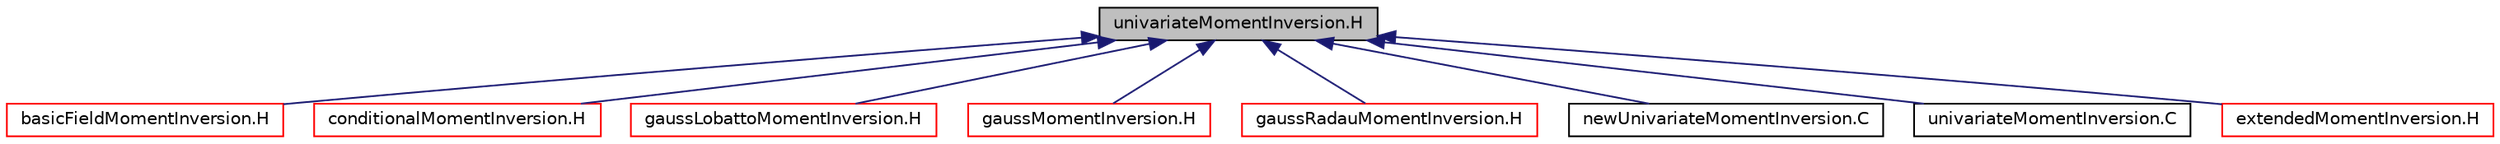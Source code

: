 digraph "univariateMomentInversion.H"
{
  bgcolor="transparent";
  edge [fontname="Helvetica",fontsize="10",labelfontname="Helvetica",labelfontsize="10"];
  node [fontname="Helvetica",fontsize="10",shape=record];
  Node1 [label="univariateMomentInversion.H",height=0.2,width=0.4,color="black", fillcolor="grey75", style="filled", fontcolor="black"];
  Node1 -> Node2 [dir="back",color="midnightblue",fontsize="10",style="solid",fontname="Helvetica"];
  Node2 [label="basicFieldMomentInversion.H",height=0.2,width=0.4,color="red",URL="$a00201.html"];
  Node1 -> Node3 [dir="back",color="midnightblue",fontsize="10",style="solid",fontname="Helvetica"];
  Node3 [label="conditionalMomentInversion.H",height=0.2,width=0.4,color="red",URL="$a00222.html"];
  Node1 -> Node4 [dir="back",color="midnightblue",fontsize="10",style="solid",fontname="Helvetica"];
  Node4 [label="gaussLobattoMomentInversion.H",height=0.2,width=0.4,color="red",URL="$a00299.html"];
  Node1 -> Node5 [dir="back",color="midnightblue",fontsize="10",style="solid",fontname="Helvetica"];
  Node5 [label="gaussMomentInversion.H",height=0.2,width=0.4,color="red",URL="$a00301.html"];
  Node1 -> Node6 [dir="back",color="midnightblue",fontsize="10",style="solid",fontname="Helvetica"];
  Node6 [label="gaussRadauMomentInversion.H",height=0.2,width=0.4,color="red",URL="$a00303.html"];
  Node1 -> Node7 [dir="back",color="midnightblue",fontsize="10",style="solid",fontname="Helvetica"];
  Node7 [label="newUnivariateMomentInversion.C",height=0.2,width=0.4,color="black",URL="$a00426.html"];
  Node1 -> Node8 [dir="back",color="midnightblue",fontsize="10",style="solid",fontname="Helvetica"];
  Node8 [label="univariateMomentInversion.C",height=0.2,width=0.4,color="black",URL="$a00567.html"];
  Node1 -> Node9 [dir="back",color="midnightblue",fontsize="10",style="solid",fontname="Helvetica"];
  Node9 [label="extendedMomentInversion.H",height=0.2,width=0.4,color="red",URL="$a00282.html"];
}
